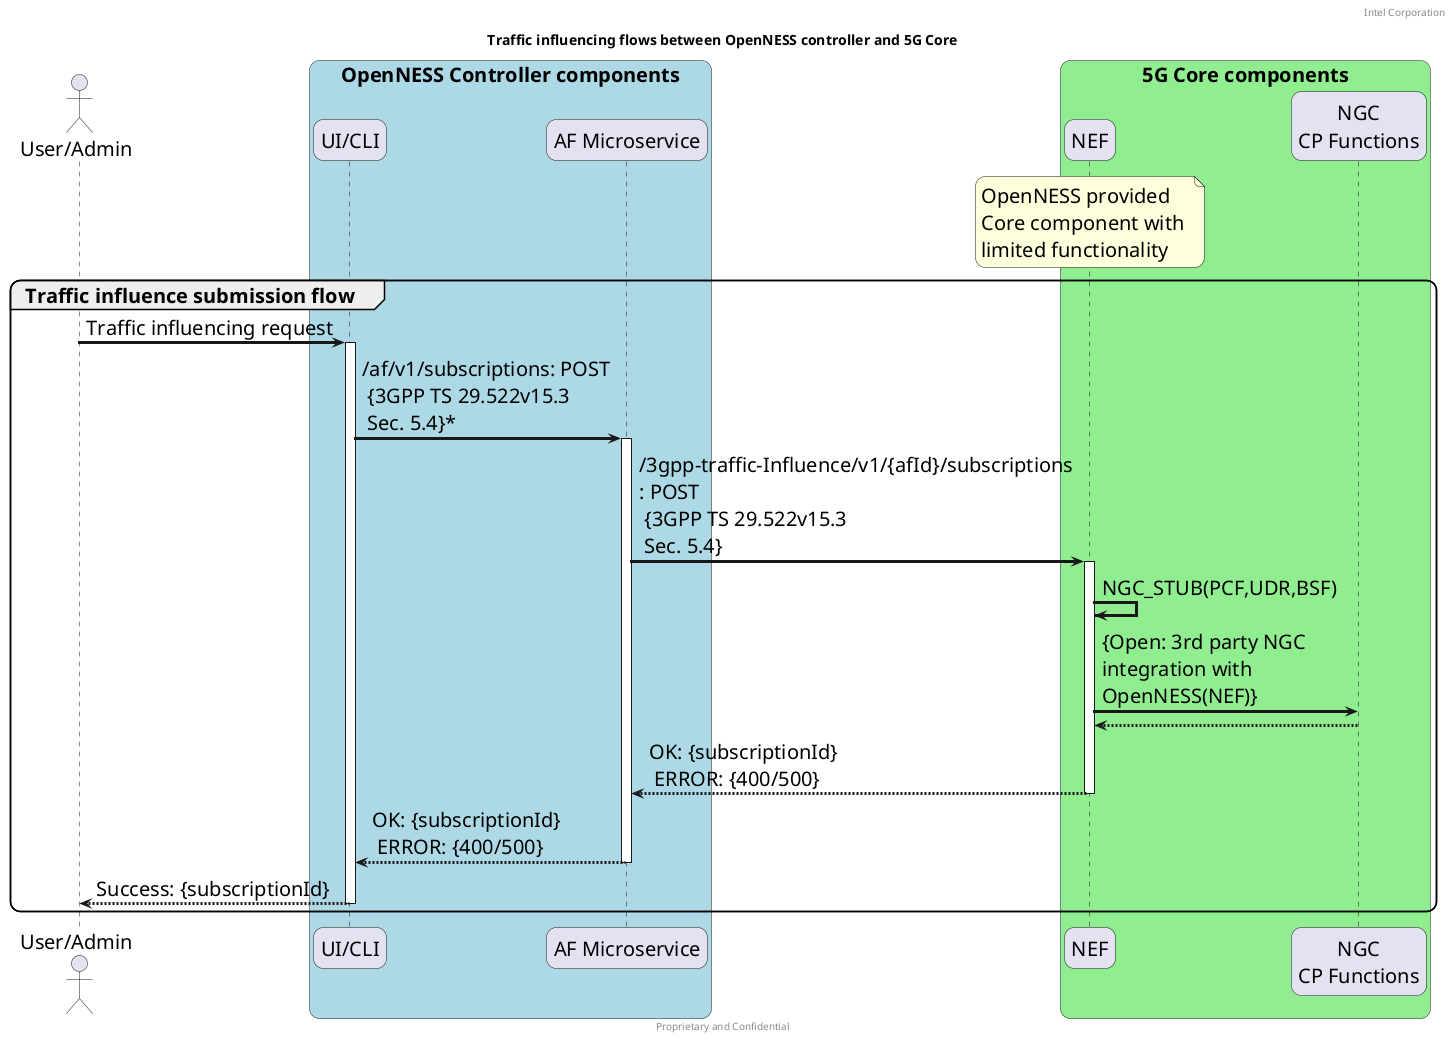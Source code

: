 @startuml

skinparam monochrome false
skinparam roundcorner 20
skinparam defaultFontName "Intel Clear"
skinparam defaultFontSize 20
skinparam maxmessagesize 300
skinparam sequenceArrowThickness 3

header Intel Corporation
footer Proprietary and Confidential
title Traffic influencing flows between OpenNESS controller and 5G Core

actor "User/Admin" as user
box "OpenNESS Controller components" #LightBlue
    participant "UI/CLI" as cnca 
    participant "AF Microservice" as af
end box
box "5G Core components" #LightGreen
    participant "NEF" as nef
    note over nef 
        OpenNESS provided 
        Core component with 
        limited functionality
    end note
    participant "NGC\nCP Functions" as ngccp
end box

group Traffic influence submission flow
    user -> cnca : Traffic influencing request
    activate cnca
    cnca -> af : /af/v1/subscriptions: POST \n {3GPP TS 29.522v15.3 \n Sec. 5.4}*
    activate af
    af -> nef : /3gpp-traffic-Influence/v1/{afId}/subscriptions : POST \n {3GPP TS 29.522v15.3 \n Sec. 5.4} 
    activate nef
    nef -> nef : NGC_STUB(PCF,UDR,BSF)
    nef -> ngccp : {Open: 3rd party NGC integration with OpenNESS(NEF)}
    ngccp --> nef :
    nef --> af : OK: {subscriptionId} \n ERROR: {400/500}
    deactivate nef
    af --> cnca :  OK: {subscriptionId} \n ERROR: {400/500}
    deactivate af
    cnca --> user : Success: {subscriptionId} 
    deactivate cnca 
end group 

@enduml

